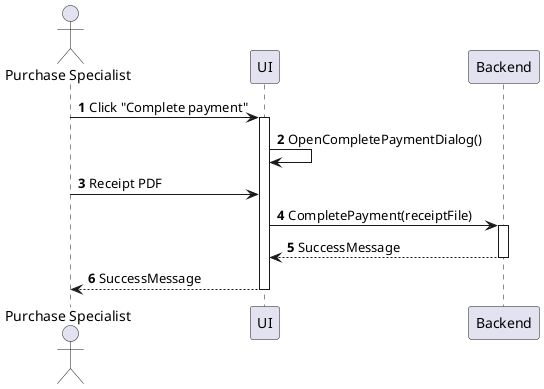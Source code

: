 @startuml purchase-order-complete-payment
autonumber

actor "Purchase Specialist" as a
participant UI as f
participant Backend as b

a -> f : Click "Complete payment"
activate f
f -> f : OpenCompletePaymentDialog()
a -> f : Receipt PDF
f -> b : CompletePayment(receiptFile)
activate b
return SuccessMessage
return SuccessMessage
@enduml